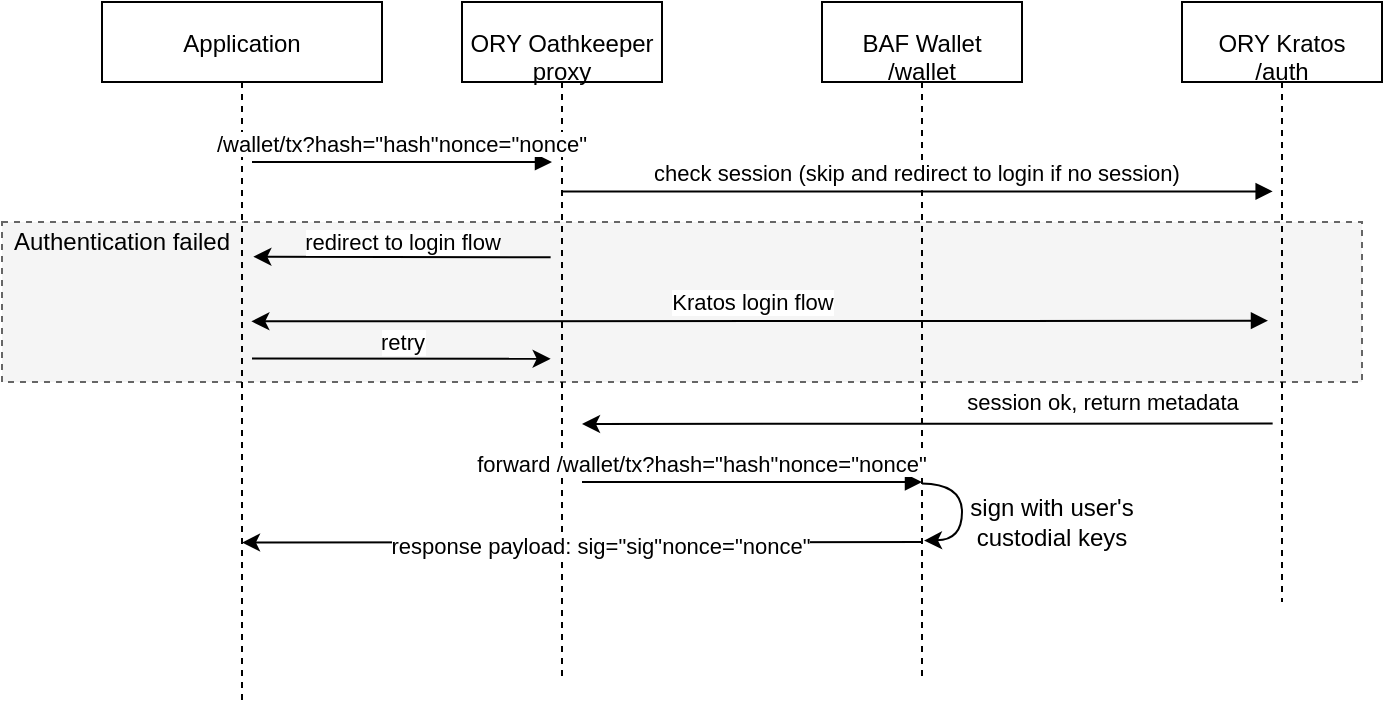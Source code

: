 <mxfile version="14.4.4" type="device"><diagram id="kgpKYQtTHZ0yAKxKKP6v" name="Page-1"><mxGraphModel dx="1113" dy="445" grid="1" gridSize="10" guides="1" tooltips="1" connect="1" arrows="1" fold="1" page="1" pageScale="1" pageWidth="850" pageHeight="1100" math="0" shadow="0"><root><mxCell id="0"/><mxCell id="1" parent="0"/><mxCell id="pEYs8tL6anNxXAsJibEI-17" value="" style="rounded=0;whiteSpace=wrap;html=1;dashed=1;fillColor=#f5f5f5;strokeColor=#666666;fontColor=#333333;" vertex="1" parent="1"><mxGeometry x="70" y="190" width="680" height="80" as="geometry"/></mxCell><mxCell id="3nuBFxr9cyL0pnOWT2aG-1" value="Application" style="shape=umlLifeline;perimeter=lifelinePerimeter;container=1;collapsible=0;recursiveResize=0;rounded=0;shadow=0;strokeWidth=1;" parent="1" vertex="1"><mxGeometry x="120" y="80" width="140" height="350" as="geometry"/></mxCell><mxCell id="3nuBFxr9cyL0pnOWT2aG-5" value="ORY Oathkeeper" style="shape=umlLifeline;perimeter=lifelinePerimeter;container=1;collapsible=0;recursiveResize=0;rounded=0;shadow=0;strokeWidth=1;" parent="1" vertex="1"><mxGeometry x="300" y="80" width="100" height="340" as="geometry"/></mxCell><mxCell id="pEYs8tL6anNxXAsJibEI-11" value="proxy" style="text;html=1;strokeColor=none;fillColor=none;align=center;verticalAlign=middle;whiteSpace=wrap;rounded=0;" vertex="1" parent="3nuBFxr9cyL0pnOWT2aG-5"><mxGeometry x="30" y="30" width="40" height="10" as="geometry"/></mxCell><mxCell id="3nuBFxr9cyL0pnOWT2aG-8" value="/wallet/tx?hash=&quot;hash&quot;nonce=&quot;nonce&quot;" style="verticalAlign=bottom;endArrow=block;entryX=0;entryY=0;shadow=0;strokeWidth=1;" parent="1" edge="1"><mxGeometry relative="1" as="geometry"><mxPoint x="195" y="160.0" as="sourcePoint"/><mxPoint x="345" y="160.0" as="targetPoint"/></mxGeometry></mxCell><mxCell id="pEYs8tL6anNxXAsJibEI-1" value="ORY Kratos" style="shape=umlLifeline;perimeter=lifelinePerimeter;container=1;collapsible=0;recursiveResize=0;rounded=0;shadow=0;strokeWidth=1;" vertex="1" parent="1"><mxGeometry x="660" y="80" width="100" height="300" as="geometry"/></mxCell><mxCell id="pEYs8tL6anNxXAsJibEI-9" value="/auth" style="text;html=1;strokeColor=none;fillColor=none;align=center;verticalAlign=middle;whiteSpace=wrap;rounded=0;" vertex="1" parent="pEYs8tL6anNxXAsJibEI-1"><mxGeometry x="30" y="30" width="40" height="10" as="geometry"/></mxCell><mxCell id="pEYs8tL6anNxXAsJibEI-3" value="BAF Wallet" style="shape=umlLifeline;perimeter=lifelinePerimeter;container=1;collapsible=0;recursiveResize=0;rounded=0;shadow=0;strokeWidth=1;" vertex="1" parent="1"><mxGeometry x="480" y="80" width="100" height="340" as="geometry"/></mxCell><mxCell id="pEYs8tL6anNxXAsJibEI-10" value="/wallet" style="text;html=1;strokeColor=none;fillColor=none;align=center;verticalAlign=middle;whiteSpace=wrap;rounded=0;" vertex="1" parent="pEYs8tL6anNxXAsJibEI-3"><mxGeometry x="30" y="30" width="40" height="10" as="geometry"/></mxCell><mxCell id="pEYs8tL6anNxXAsJibEI-12" value="" style="verticalAlign=bottom;endArrow=block;shadow=0;strokeWidth=1;startArrow=classic;startFill=1;exitX=0.967;exitY=0.472;exitDx=0;exitDy=0;exitPerimeter=0;entryX=-0.2;entryY=0.496;entryDx=0;entryDy=0;entryPerimeter=0;" edge="1" parent="1"><mxGeometry relative="1" as="geometry"><mxPoint x="194.67" y="239.68" as="sourcePoint"/><mxPoint x="703" y="239.36" as="targetPoint"/></mxGeometry></mxCell><mxCell id="pEYs8tL6anNxXAsJibEI-16" value="Kratos login flow" style="edgeLabel;html=1;align=center;verticalAlign=middle;resizable=0;points=[];" vertex="1" connectable="0" parent="pEYs8tL6anNxXAsJibEI-12"><mxGeometry x="-0.052" y="-1" relative="1" as="geometry"><mxPoint x="9" y="-11" as="offset"/></mxGeometry></mxCell><mxCell id="pEYs8tL6anNxXAsJibEI-13" value="check session (skip and redirect to login if no session)" style="verticalAlign=bottom;endArrow=block;shadow=0;strokeWidth=1;entryX=0.033;entryY=0.092;entryDx=0;entryDy=0;entryPerimeter=0;" edge="1" parent="1" source="3nuBFxr9cyL0pnOWT2aG-5"><mxGeometry relative="1" as="geometry"><mxPoint x="360" y="200.0" as="sourcePoint"/><mxPoint x="705.33" y="174.72" as="targetPoint"/></mxGeometry></mxCell><mxCell id="pEYs8tL6anNxXAsJibEI-18" value="&lt;span style=&quot;background-color: transparent&quot;&gt;redirect to login flow&lt;/span&gt;" style="endArrow=classic;html=1;entryX=1.067;entryY=0.302;entryDx=0;entryDy=0;entryPerimeter=0;exitX=-0.067;exitY=0.298;exitDx=0;exitDy=0;exitPerimeter=0;" edge="1" parent="1"><mxGeometry x="0.0" y="-8" width="50" height="50" relative="1" as="geometry"><mxPoint x="344.33" y="207.68" as="sourcePoint"/><mxPoint x="195.67" y="207.38" as="targetPoint"/><mxPoint as="offset"/></mxGeometry></mxCell><mxCell id="pEYs8tL6anNxXAsJibEI-19" value="" style="endArrow=classic;html=1;exitX=1;exitY=0.57;exitDx=0;exitDy=0;exitPerimeter=0;entryX=-0.067;entryY=0.615;entryDx=0;entryDy=0;entryPerimeter=0;" edge="1" parent="1"><mxGeometry width="50" height="50" relative="1" as="geometry"><mxPoint x="195" y="258.3" as="sourcePoint"/><mxPoint x="344.33" y="258.4" as="targetPoint"/></mxGeometry></mxCell><mxCell id="pEYs8tL6anNxXAsJibEI-20" value="retry" style="edgeLabel;html=1;align=center;verticalAlign=middle;resizable=0;points=[];" vertex="1" connectable="0" parent="pEYs8tL6anNxXAsJibEI-19"><mxGeometry x="-0.054" relative="1" as="geometry"><mxPoint x="4.33" y="-8.35" as="offset"/></mxGeometry></mxCell><mxCell id="pEYs8tL6anNxXAsJibEI-22" value="Authentication failed" style="text;html=1;strokeColor=none;fillColor=none;align=center;verticalAlign=middle;whiteSpace=wrap;rounded=0;dashed=1;" vertex="1" parent="1"><mxGeometry x="70" y="190" width="120" height="20" as="geometry"/></mxCell><mxCell id="pEYs8tL6anNxXAsJibEI-24" value="" style="endArrow=classic;html=1;exitX=0.033;exitY=0.817;exitDx=0;exitDy=0;exitPerimeter=0;" edge="1" parent="1"><mxGeometry width="50" height="50" relative="1" as="geometry"><mxPoint x="705.33" y="290.72" as="sourcePoint"/><mxPoint x="360" y="291" as="targetPoint"/></mxGeometry></mxCell><mxCell id="pEYs8tL6anNxXAsJibEI-25" value="session ok, return metadata" style="edgeLabel;html=1;align=center;verticalAlign=middle;resizable=0;points=[];" vertex="1" connectable="0" parent="1"><mxGeometry x="620.001" y="279.998" as="geometry"/></mxCell><mxCell id="pEYs8tL6anNxXAsJibEI-26" value="forward /wallet/tx?hash=&quot;hash&quot;nonce=&quot;nonce&quot;" style="verticalAlign=bottom;endArrow=block;shadow=0;strokeWidth=1;entryX=0.5;entryY=0.706;entryDx=0;entryDy=0;entryPerimeter=0;" edge="1" parent="1" target="pEYs8tL6anNxXAsJibEI-3"><mxGeometry x="-0.294" relative="1" as="geometry"><mxPoint x="360" y="320.0" as="sourcePoint"/><mxPoint x="520" y="320" as="targetPoint"/><mxPoint as="offset"/></mxGeometry></mxCell><mxCell id="pEYs8tL6anNxXAsJibEI-28" value="sign with user's custodial keys" style="text;html=1;strokeColor=none;fillColor=none;align=center;verticalAlign=middle;whiteSpace=wrap;rounded=0;dashed=1;" vertex="1" parent="1"><mxGeometry x="550" y="330" width="90" height="20" as="geometry"/></mxCell><mxCell id="pEYs8tL6anNxXAsJibEI-30" value="" style="endArrow=classic;html=1;" edge="1" parent="1"><mxGeometry width="50" height="50" relative="1" as="geometry"><mxPoint x="530" y="350" as="sourcePoint"/><mxPoint x="190" y="350.28" as="targetPoint"/></mxGeometry></mxCell><mxCell id="pEYs8tL6anNxXAsJibEI-40" value="response payload: sig=&quot;sig&quot;nonce=&quot;nonce&quot;" style="edgeLabel;html=1;align=center;verticalAlign=middle;resizable=0;points=[];" vertex="1" connectable="0" parent="pEYs8tL6anNxXAsJibEI-30"><mxGeometry x="-0.049" y="2" relative="1" as="geometry"><mxPoint as="offset"/></mxGeometry></mxCell><mxCell id="pEYs8tL6anNxXAsJibEI-38" value="" style="curved=1;endArrow=classic;html=1;entryX=0.51;entryY=0.792;entryDx=0;entryDy=0;entryPerimeter=0;exitX=0.5;exitY=0.708;exitDx=0;exitDy=0;exitPerimeter=0;" edge="1" parent="1" source="pEYs8tL6anNxXAsJibEI-3" target="pEYs8tL6anNxXAsJibEI-3"><mxGeometry width="50" height="50" relative="1" as="geometry"><mxPoint x="602" y="330" as="sourcePoint"/><mxPoint x="601.96" y="372.9" as="targetPoint"/><Array as="points"><mxPoint x="550" y="321"/><mxPoint x="550" y="349"/></Array></mxGeometry></mxCell></root></mxGraphModel></diagram></mxfile>
